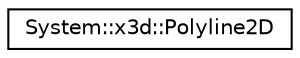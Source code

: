 digraph G
{
  edge [fontname="Helvetica",fontsize="10",labelfontname="Helvetica",labelfontsize="10"];
  node [fontname="Helvetica",fontsize="10",shape=record];
  rankdir="LR";
  Node1 [label="System::x3d::Polyline2D",height=0.2,width=0.4,color="black", fillcolor="white", style="filled",URL="$class_system_1_1x3d_1_1_polyline2_d.html"];
}
